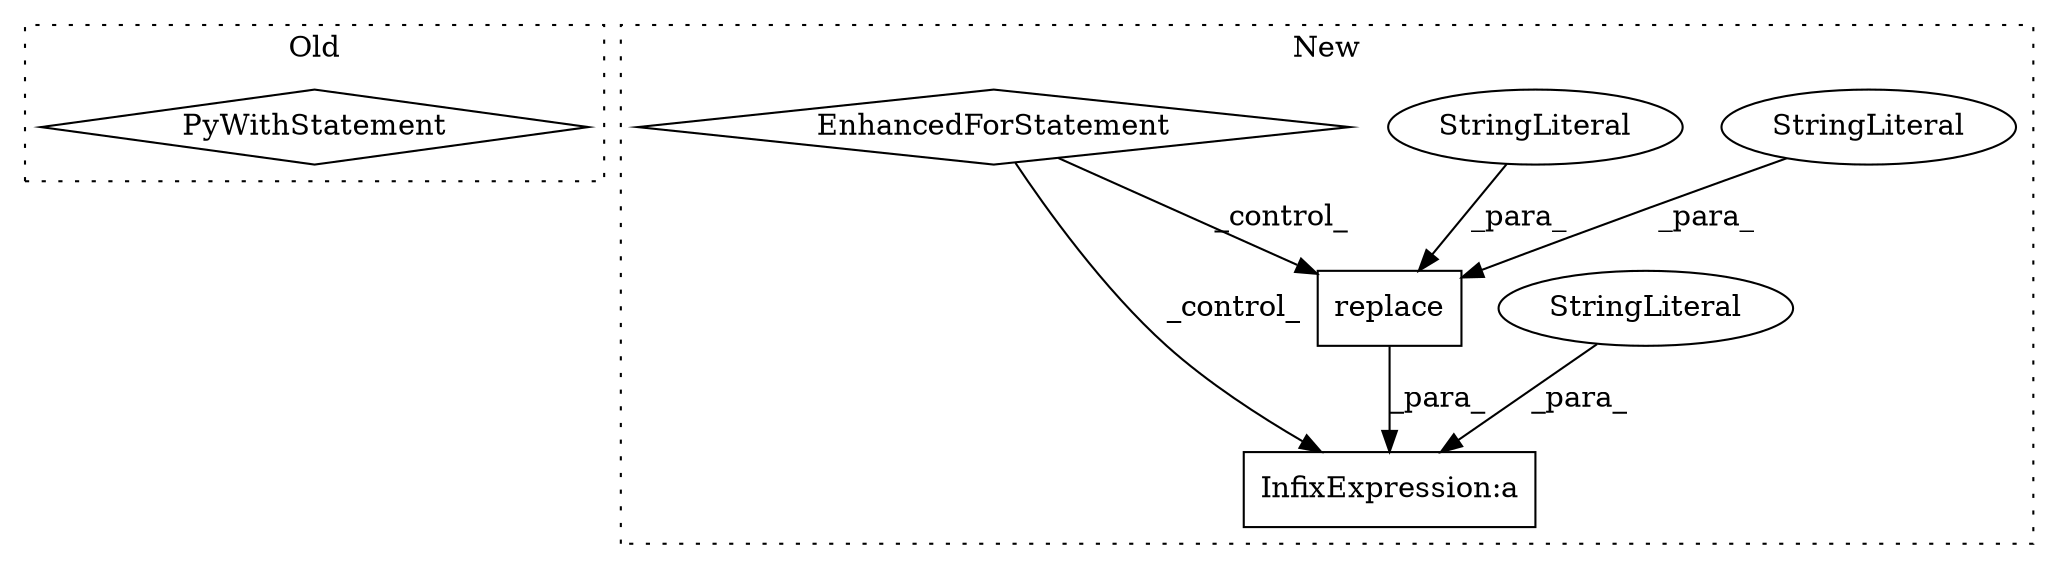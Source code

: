 digraph G {
subgraph cluster0 {
1 [label="PyWithStatement" a="104" s="3649,3680" l="10,2" shape="diamond"];
label = "Old";
style="dotted";
}
subgraph cluster1 {
2 [label="replace" a="32" s="3887,3902" l="8,1" shape="box"];
3 [label="StringLiteral" a="45" s="3895" l="4" shape="ellipse"];
4 [label="StringLiteral" a="45" s="3900" l="2" shape="ellipse"];
5 [label="InfixExpression:a" a="27" s="3875" l="3" shape="box"];
6 [label="StringLiteral" a="45" s="3861" l="14" shape="ellipse"];
7 [label="EnhancedForStatement" a="70" s="3732,3822" l="66,2" shape="diamond"];
label = "New";
style="dotted";
}
2 -> 5 [label="_para_"];
3 -> 2 [label="_para_"];
4 -> 2 [label="_para_"];
6 -> 5 [label="_para_"];
7 -> 2 [label="_control_"];
7 -> 5 [label="_control_"];
}